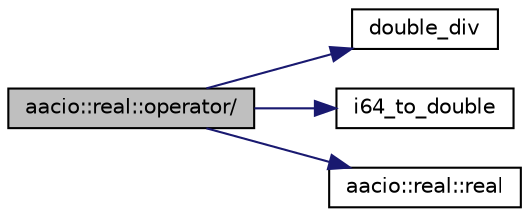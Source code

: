 digraph "aacio::real::operator/"
{
  edge [fontname="Helvetica",fontsize="10",labelfontname="Helvetica",labelfontsize="10"];
  node [fontname="Helvetica",fontsize="10",shape=record];
  rankdir="LR";
  Node8 [label="aacio::real::operator/",height=0.2,width=0.4,color="black", fillcolor="grey75", style="filled", fontcolor="black"];
  Node8 -> Node9 [color="midnightblue",fontsize="10",style="solid"];
  Node9 [label="double_div",height=0.2,width=0.4,color="black", fillcolor="white", style="filled",URL="$group__mathcapi.html#gad67af06a6b0e9dbbf3be05d6bf99257c",tooltip="Division between two double. "];
  Node8 -> Node10 [color="midnightblue",fontsize="10",style="solid"];
  Node10 [label="i64_to_double",height=0.2,width=0.4,color="black", fillcolor="white", style="filled",URL="$group__mathcapi.html#gaec506d4ee77526e67ab5f2a8ef54f2b5",tooltip="Convert 64 bit unsigned integer to double (interpreted as 64 bit unsigned integer) ..."];
  Node8 -> Node11 [color="midnightblue",fontsize="10",style="solid"];
  Node11 [label="aacio::real::real",height=0.2,width=0.4,color="black", fillcolor="white", style="filled",URL="$classaacio_1_1real.html#a79591ac3c57ad6295b75cef14d8e9fdb",tooltip="Constructor to double object from uint64 value. "];
}
